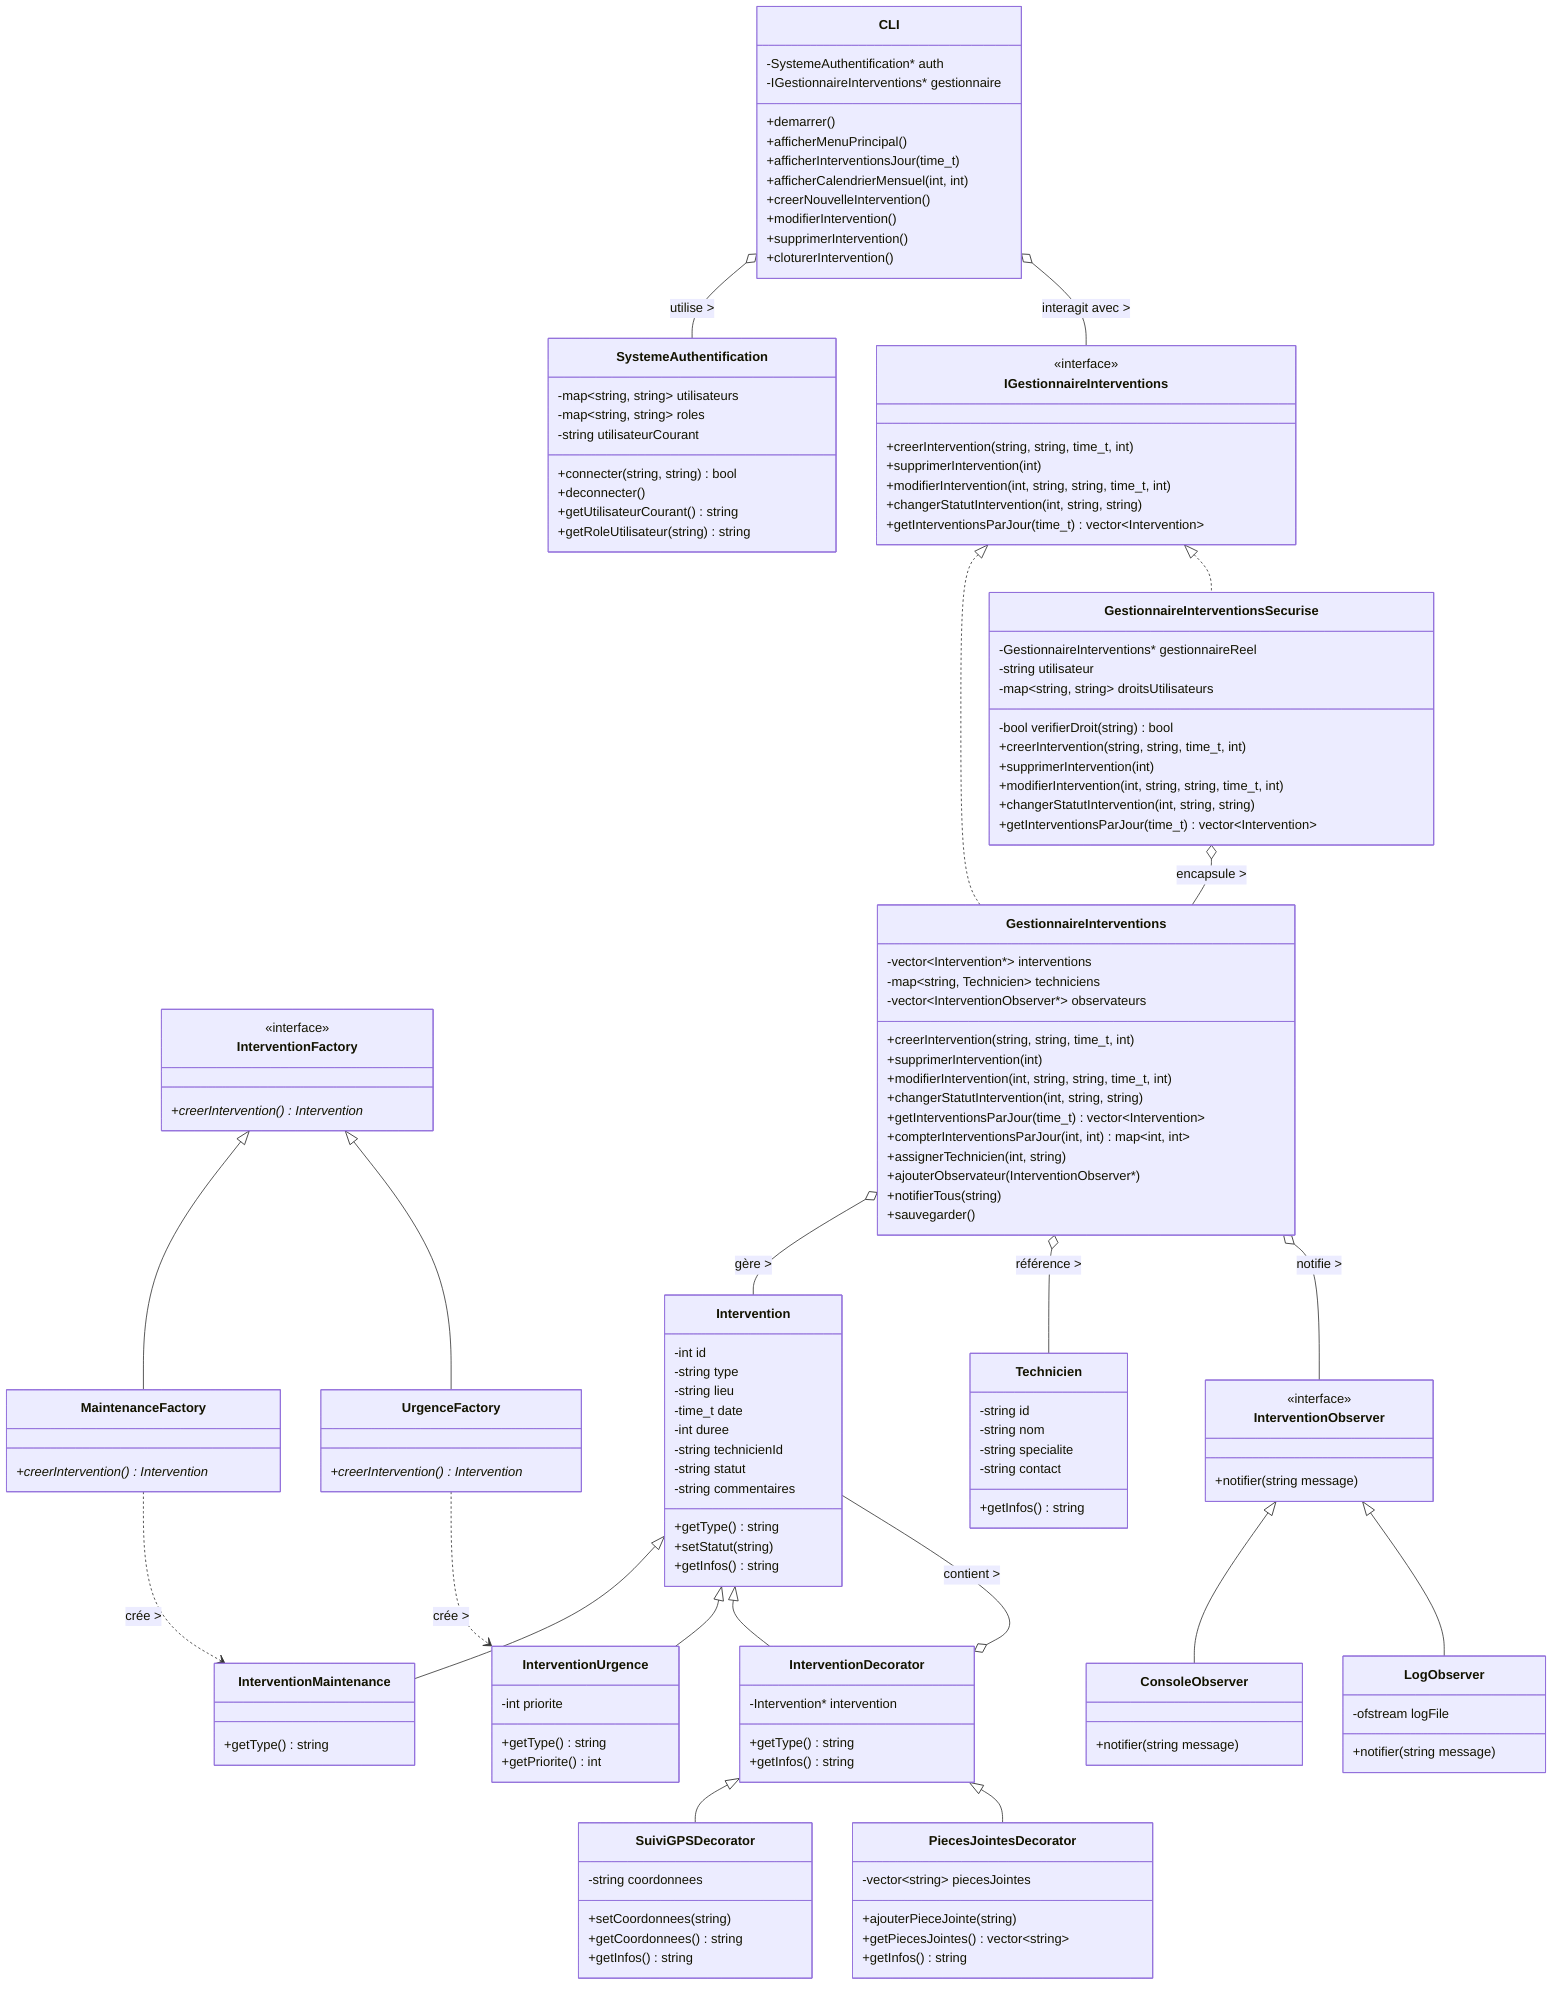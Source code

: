 %% version cli
classDiagram
    %% Modèle de base
    class Intervention {
        -int id
        -string type
        -string lieu
        -time_t date
        -int duree
        -string technicienId
        -string statut
        -string commentaires
        +getType() string
        +setStatut(string)
        +getInfos() string
    }

    class InterventionMaintenance {
        +getType() string
    }

    class InterventionUrgence {
        -int priorite
        +getType() string
        +getPriorite() int
    }

    class Technicien {
        -string id
        -string nom
        -string specialite
        -string contact
        +getInfos() string
    }

    %% Design Pattern: Factory
    class InterventionFactory {
        <<interface>>
        +creerIntervention() Intervention*
    }

    class MaintenanceFactory {
        +creerIntervention() Intervention*
    }

    class UrgenceFactory {
        +creerIntervention() Intervention*
    }

    %% Design Pattern: Decorator
    class InterventionDecorator {
        -Intervention* intervention
        +getType() string
        +getInfos() string
    }

    class SuiviGPSDecorator {
        -string coordonnees
        +setCoordonnees(string)
        +getCoordonnees() string
        +getInfos() string
    }

    class PiecesJointesDecorator {
        -vector~string~ piecesJointes
        +ajouterPieceJointe(string)
        +getPiecesJointes() vector~string~
        +getInfos() string
    }

    %% Design Pattern: Observer
    class InterventionObserver {
        <<interface>>
        +notifier(string message)
    }

    class ConsoleObserver {
        +notifier(string message)
    }

    class LogObserver {
        -ofstream logFile
        +notifier(string message)
    }

    %% Design Pattern: Facade
    class GestionnaireInterventions {
        -vector~Intervention*~ interventions
        -map~string, Technicien~ techniciens
        -vector~InterventionObserver*~ observateurs
        +creerIntervention(string, string, time_t, int)
        +supprimerIntervention(int)
        +modifierIntervention(int, string, string, time_t, int)
        +changerStatutIntervention(int, string, string)
        +getInterventionsParJour(time_t) vector~Intervention~
        +compterInterventionsParJour(int, int) map~int, int~
        +assignerTechnicien(int, string)
        +ajouterObservateur(InterventionObserver*)
        +notifierTous(string)
        +sauvegarder()
    }

    %% Design Pattern: Proxy
    class IGestionnaireInterventions {
        <<interface>>
        +creerIntervention(string, string, time_t, int)
        +supprimerIntervention(int)
        +modifierIntervention(int, string, string, time_t, int)
        +changerStatutIntervention(int, string, string)
        +getInterventionsParJour(time_t) vector~Intervention~
    }

    class GestionnaireInterventionsSecurise {
        -GestionnaireInterventions* gestionnaireReel
        -string utilisateur
        -map~string, string~ droitsUtilisateurs
        -bool verifierDroit(string) bool
        +creerIntervention(string, string, time_t, int)
        +supprimerIntervention(int)
        +modifierIntervention(int, string, string, time_t, int)
        +changerStatutIntervention(int, string, string)
        +getInterventionsParJour(time_t) vector~Intervention~
    }

    %% Authentification
    class SystemeAuthentification {
        -map~string, string~ utilisateurs
        -map~string, string~ roles
        -string utilisateurCourant
        +connecter(string, string) bool
        +deconnecter()
        +getUtilisateurCourant() string
        +getRoleUtilisateur(string) string
    }

    %% Interface CLI
    class CLI {
        -SystemeAuthentification* auth
        -IGestionnaireInterventions* gestionnaire
        +demarrer()
        +afficherMenuPrincipal()
        +afficherInterventionsJour(time_t)
        +afficherCalendrierMensuel(int, int)
        +creerNouvelleIntervention()
        +modifierIntervention()
        +supprimerIntervention()
        +cloturerIntervention()
    }

    %% Relations d'héritage
    Intervention <|-- InterventionMaintenance
    Intervention <|-- InterventionUrgence
    InterventionFactory <|-- MaintenanceFactory
    InterventionFactory <|-- UrgenceFactory
    Intervention <|-- InterventionDecorator
    InterventionDecorator <|-- SuiviGPSDecorator
    InterventionDecorator <|-- PiecesJointesDecorator
    InterventionObserver <|-- ConsoleObserver
    InterventionObserver <|-- LogObserver
    IGestionnaireInterventions <|.. GestionnaireInterventions
    IGestionnaireInterventions <|.. GestionnaireInterventionsSecurise

    %% Relations de composition/agrégation
    InterventionDecorator o-- Intervention : contient >
    GestionnaireInterventions o-- Intervention : gère >
    GestionnaireInterventions o-- Technicien : référence >
    GestionnaireInterventions o-- InterventionObserver : notifie >
    GestionnaireInterventionsSecurise o-- GestionnaireInterventions : encapsule >
    CLI o-- SystemeAuthentification : utilise >
    CLI o-- IGestionnaireInterventions : interagit avec >
    MaintenanceFactory ..> InterventionMaintenance : crée >
    UrgenceFactory ..> InterventionUrgence : crée >